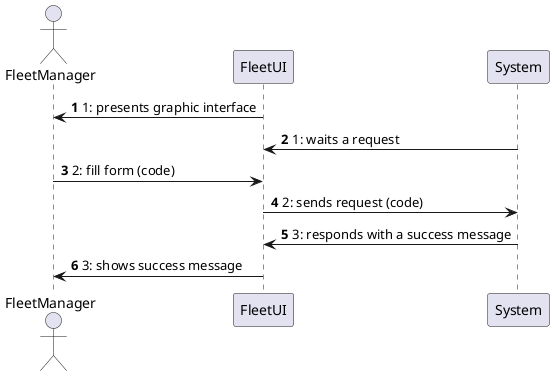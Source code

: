 @startuml
'https://plantuml.com/sequence-diagram

autonumber

actor FleetManager as GF
participant FleetUI as GUI
participant System as S

GUI -> GF : 1: presents graphic interface
S -> GUI : 1: waits a request
GF -> GUI : 2: fill form (code)
GUI -> S : 2: sends request (code)
S -> GUI : 3: responds with a success message
GUI -> GF : 3: shows success message

@enduml